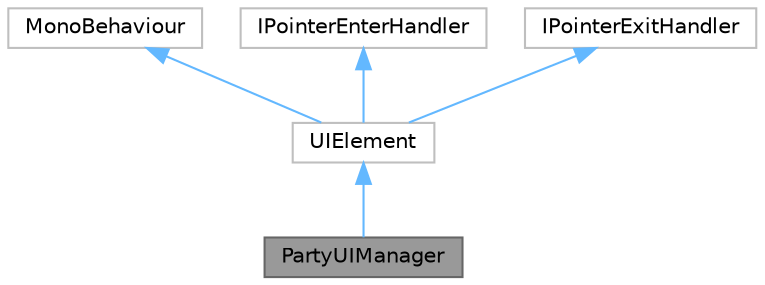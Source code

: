 digraph "PartyUIManager"
{
 // LATEX_PDF_SIZE
  bgcolor="transparent";
  edge [fontname=Helvetica,fontsize=10,labelfontname=Helvetica,labelfontsize=10];
  node [fontname=Helvetica,fontsize=10,shape=box,height=0.2,width=0.4];
  Node1 [label="PartyUIManager",height=0.2,width=0.4,color="gray40", fillcolor="grey60", style="filled", fontcolor="black",tooltip=" "];
  Node2 -> Node1 [dir="back",color="steelblue1",style="solid"];
  Node2 [label="UIElement",height=0.2,width=0.4,color="grey75", fillcolor="white", style="filled",URL="$class_u_i_element.html",tooltip=" "];
  Node3 -> Node2 [dir="back",color="steelblue1",style="solid"];
  Node3 [label="MonoBehaviour",height=0.2,width=0.4,color="grey75", fillcolor="white", style="filled",tooltip=" "];
  Node4 -> Node2 [dir="back",color="steelblue1",style="solid"];
  Node4 [label="IPointerEnterHandler",height=0.2,width=0.4,color="grey75", fillcolor="white", style="filled",tooltip=" "];
  Node5 -> Node2 [dir="back",color="steelblue1",style="solid"];
  Node5 [label="IPointerExitHandler",height=0.2,width=0.4,color="grey75", fillcolor="white", style="filled",tooltip=" "];
}
